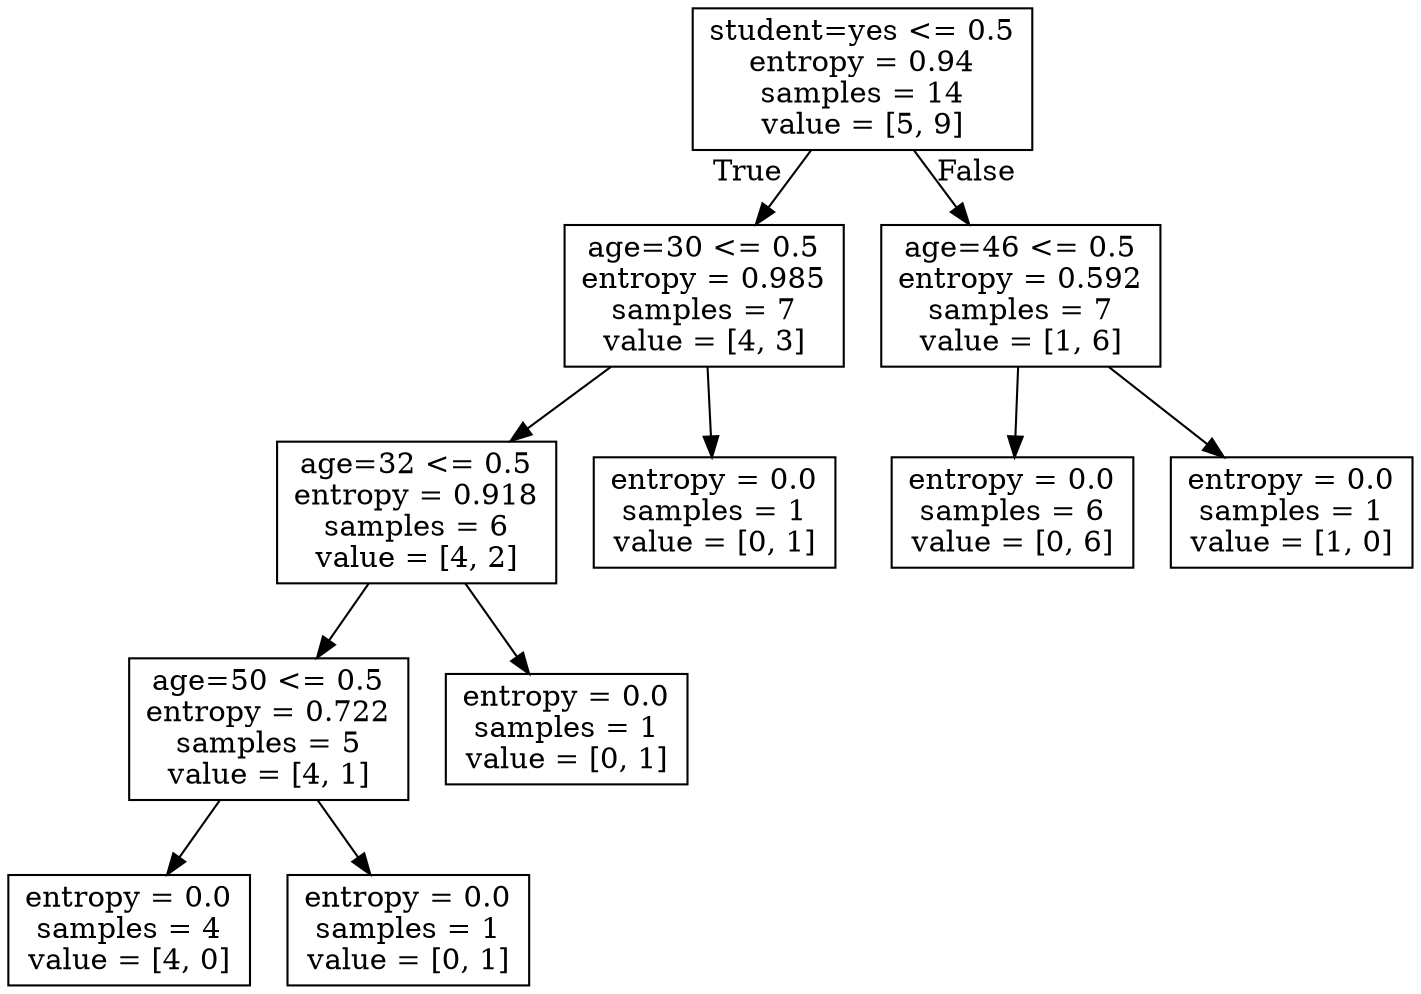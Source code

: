 digraph Tree {
node [shape=box] ;
0 [label="student=yes <= 0.5\nentropy = 0.94\nsamples = 14\nvalue = [5, 9]"] ;
1 [label="age=30 <= 0.5\nentropy = 0.985\nsamples = 7\nvalue = [4, 3]"] ;
0 -> 1 [labeldistance=2.5, labelangle=45, headlabel="True"] ;
2 [label="age=32 <= 0.5\nentropy = 0.918\nsamples = 6\nvalue = [4, 2]"] ;
1 -> 2 ;
3 [label="age=50 <= 0.5\nentropy = 0.722\nsamples = 5\nvalue = [4, 1]"] ;
2 -> 3 ;
4 [label="entropy = 0.0\nsamples = 4\nvalue = [4, 0]"] ;
3 -> 4 ;
5 [label="entropy = 0.0\nsamples = 1\nvalue = [0, 1]"] ;
3 -> 5 ;
6 [label="entropy = 0.0\nsamples = 1\nvalue = [0, 1]"] ;
2 -> 6 ;
7 [label="entropy = 0.0\nsamples = 1\nvalue = [0, 1]"] ;
1 -> 7 ;
8 [label="age=46 <= 0.5\nentropy = 0.592\nsamples = 7\nvalue = [1, 6]"] ;
0 -> 8 [labeldistance=2.5, labelangle=-45, headlabel="False"] ;
9 [label="entropy = 0.0\nsamples = 6\nvalue = [0, 6]"] ;
8 -> 9 ;
10 [label="entropy = 0.0\nsamples = 1\nvalue = [1, 0]"] ;
8 -> 10 ;
}